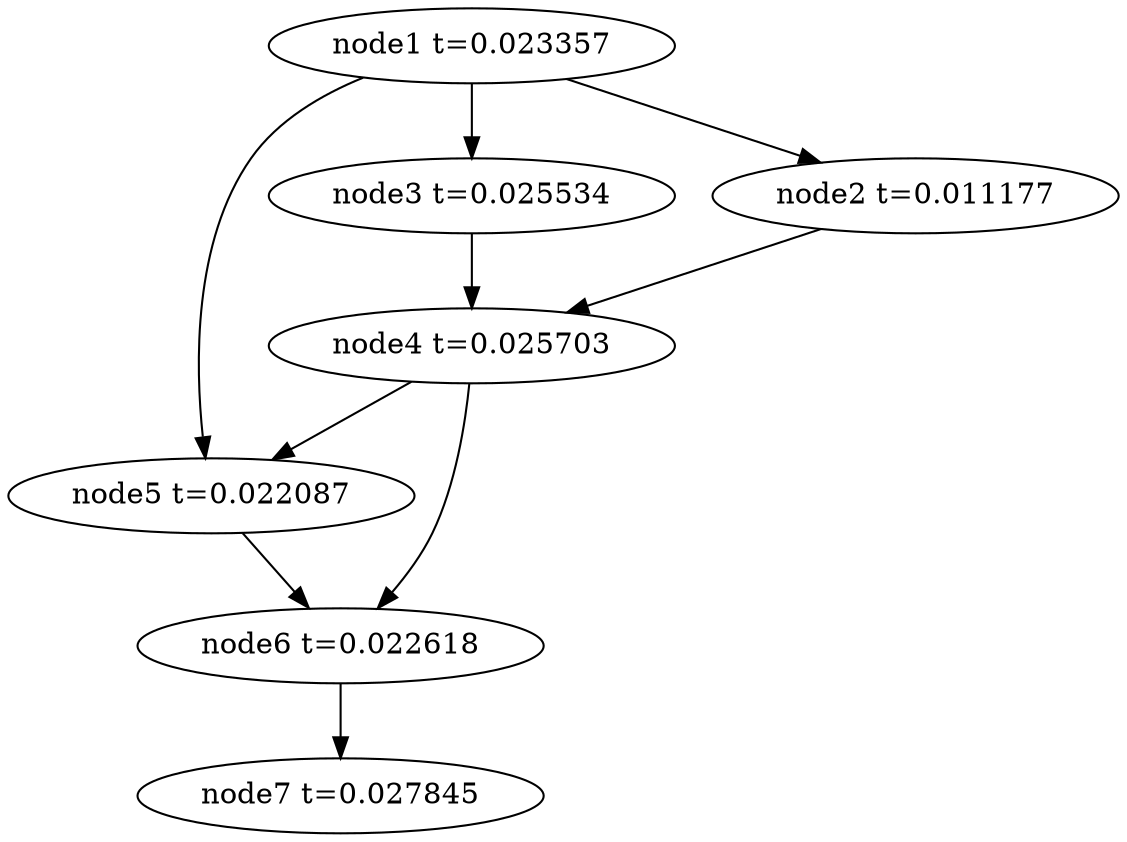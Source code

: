 digraph g{
	node7[label="node7 t=0.027845"]
	node6 -> node7
	node6[label="node6 t=0.022618"];
	node5 -> node6
	node5[label="node5 t=0.022087"];
	node4 -> node6
	node4 -> node5
	node4[label="node4 t=0.025703"];
	node3 -> node4
	node3[label="node3 t=0.025534"];
	node2 -> node4
	node2[label="node2 t=0.011177"];
	node1 -> node5
	node1 -> node3
	node1 -> node2
	node1[label="node1 t=0.023357"];
}
